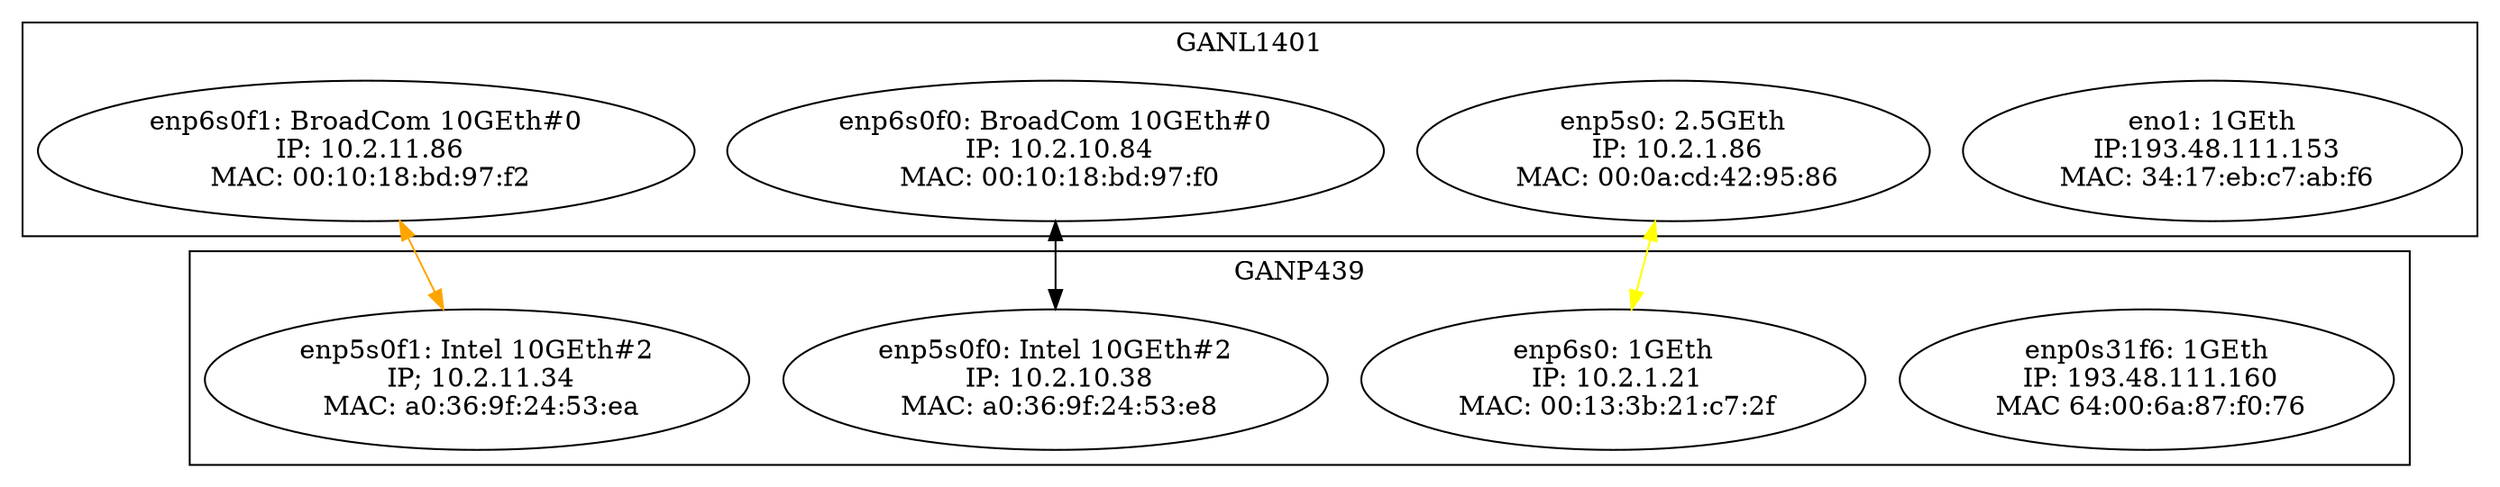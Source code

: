 digraph Point2PointNetwork           
{
  subgraph cluster_GANL1401        
  {label=GANL1401
#motherboard
	eno1[shape=ellipse,label="eno1: 1GEth\n IP:193.48.111.153\n MAC: 34:17:eb:c7:ab:f6"]
#IcyBox PCIe1x 2.5GEth
	enp5s0[shape=ellipse,label="enp5s0: 2.5GEth\n IP: 10.2.1.86\n MAC: 00:0a:cd:42:95:86"]
#Intel 10GEth #3
#	enp6s0f0[shape=ellipse,label="enp6s0f0: Intel 10GEth#3\n IP: 10.2.10.84\n MAC:a0:36:9f:26:8f:84"]
#	enp6s0f1[shape=ellipse,label="enp6s0f1: Intel 10GEth#3\n IP: 10.2.11.86\n MAC: a0:36:9f:26:8f:86"]
#BroadCom 10GEth #0
	enp6s0f0[shape=ellipse,label="enp6s0f0: BroadCom 10GEth#0\n IP: 10.2.10.84\n MAC: 00:10:18:bd:97:f0"]
	enp6s0f1[shape=ellipse,label="enp6s0f1: BroadCom 10GEth#0\n IP: 10.2.11.86\n MAC: 00:10:18:bd:97:f2"]
  }//GANL1401

  subgraph cluster_GANP349        
  {label=GANP439
#motherboard
	enp0s31f6[shape=ellipse,label="enp0s31f6: 1GEth\n IP: 193.48.111.160\n MAC 64:00:6a:87:f0:76"]
#StarTech PCIe1x 1GEth
	enp6s0[shape=ellipse,label="enp6s0: 1GEth\n IP: 10.2.1.21\n MAC: 00:13:3b:21:c7:2f"]
#Intel 10GEth #2
	enp5s0f0[shape=ellipse,label="enp5s0f0: Intel 10GEth#2\n IP: 10.2.10.38\n MAC: a0:36:9f:24:53:e8"]
	enp5s0f1[shape=ellipse,label="enp5s0f1: Intel 10GEth#2\n IP; 10.2.11.34\n MAC: a0:36:9f:24:53:ea"]
  }//GANP439

#Eth CAT6
  enp5s0 -> enp6s0 [dir=both color="yellow"]
#DAC black
  enp6s0f0 -> enp5s0f0 [dir=both color="black"]
#DAC orange
  enp6s0f1 -> enp5s0f1 [dir=both color="orange"]
}//digraph
